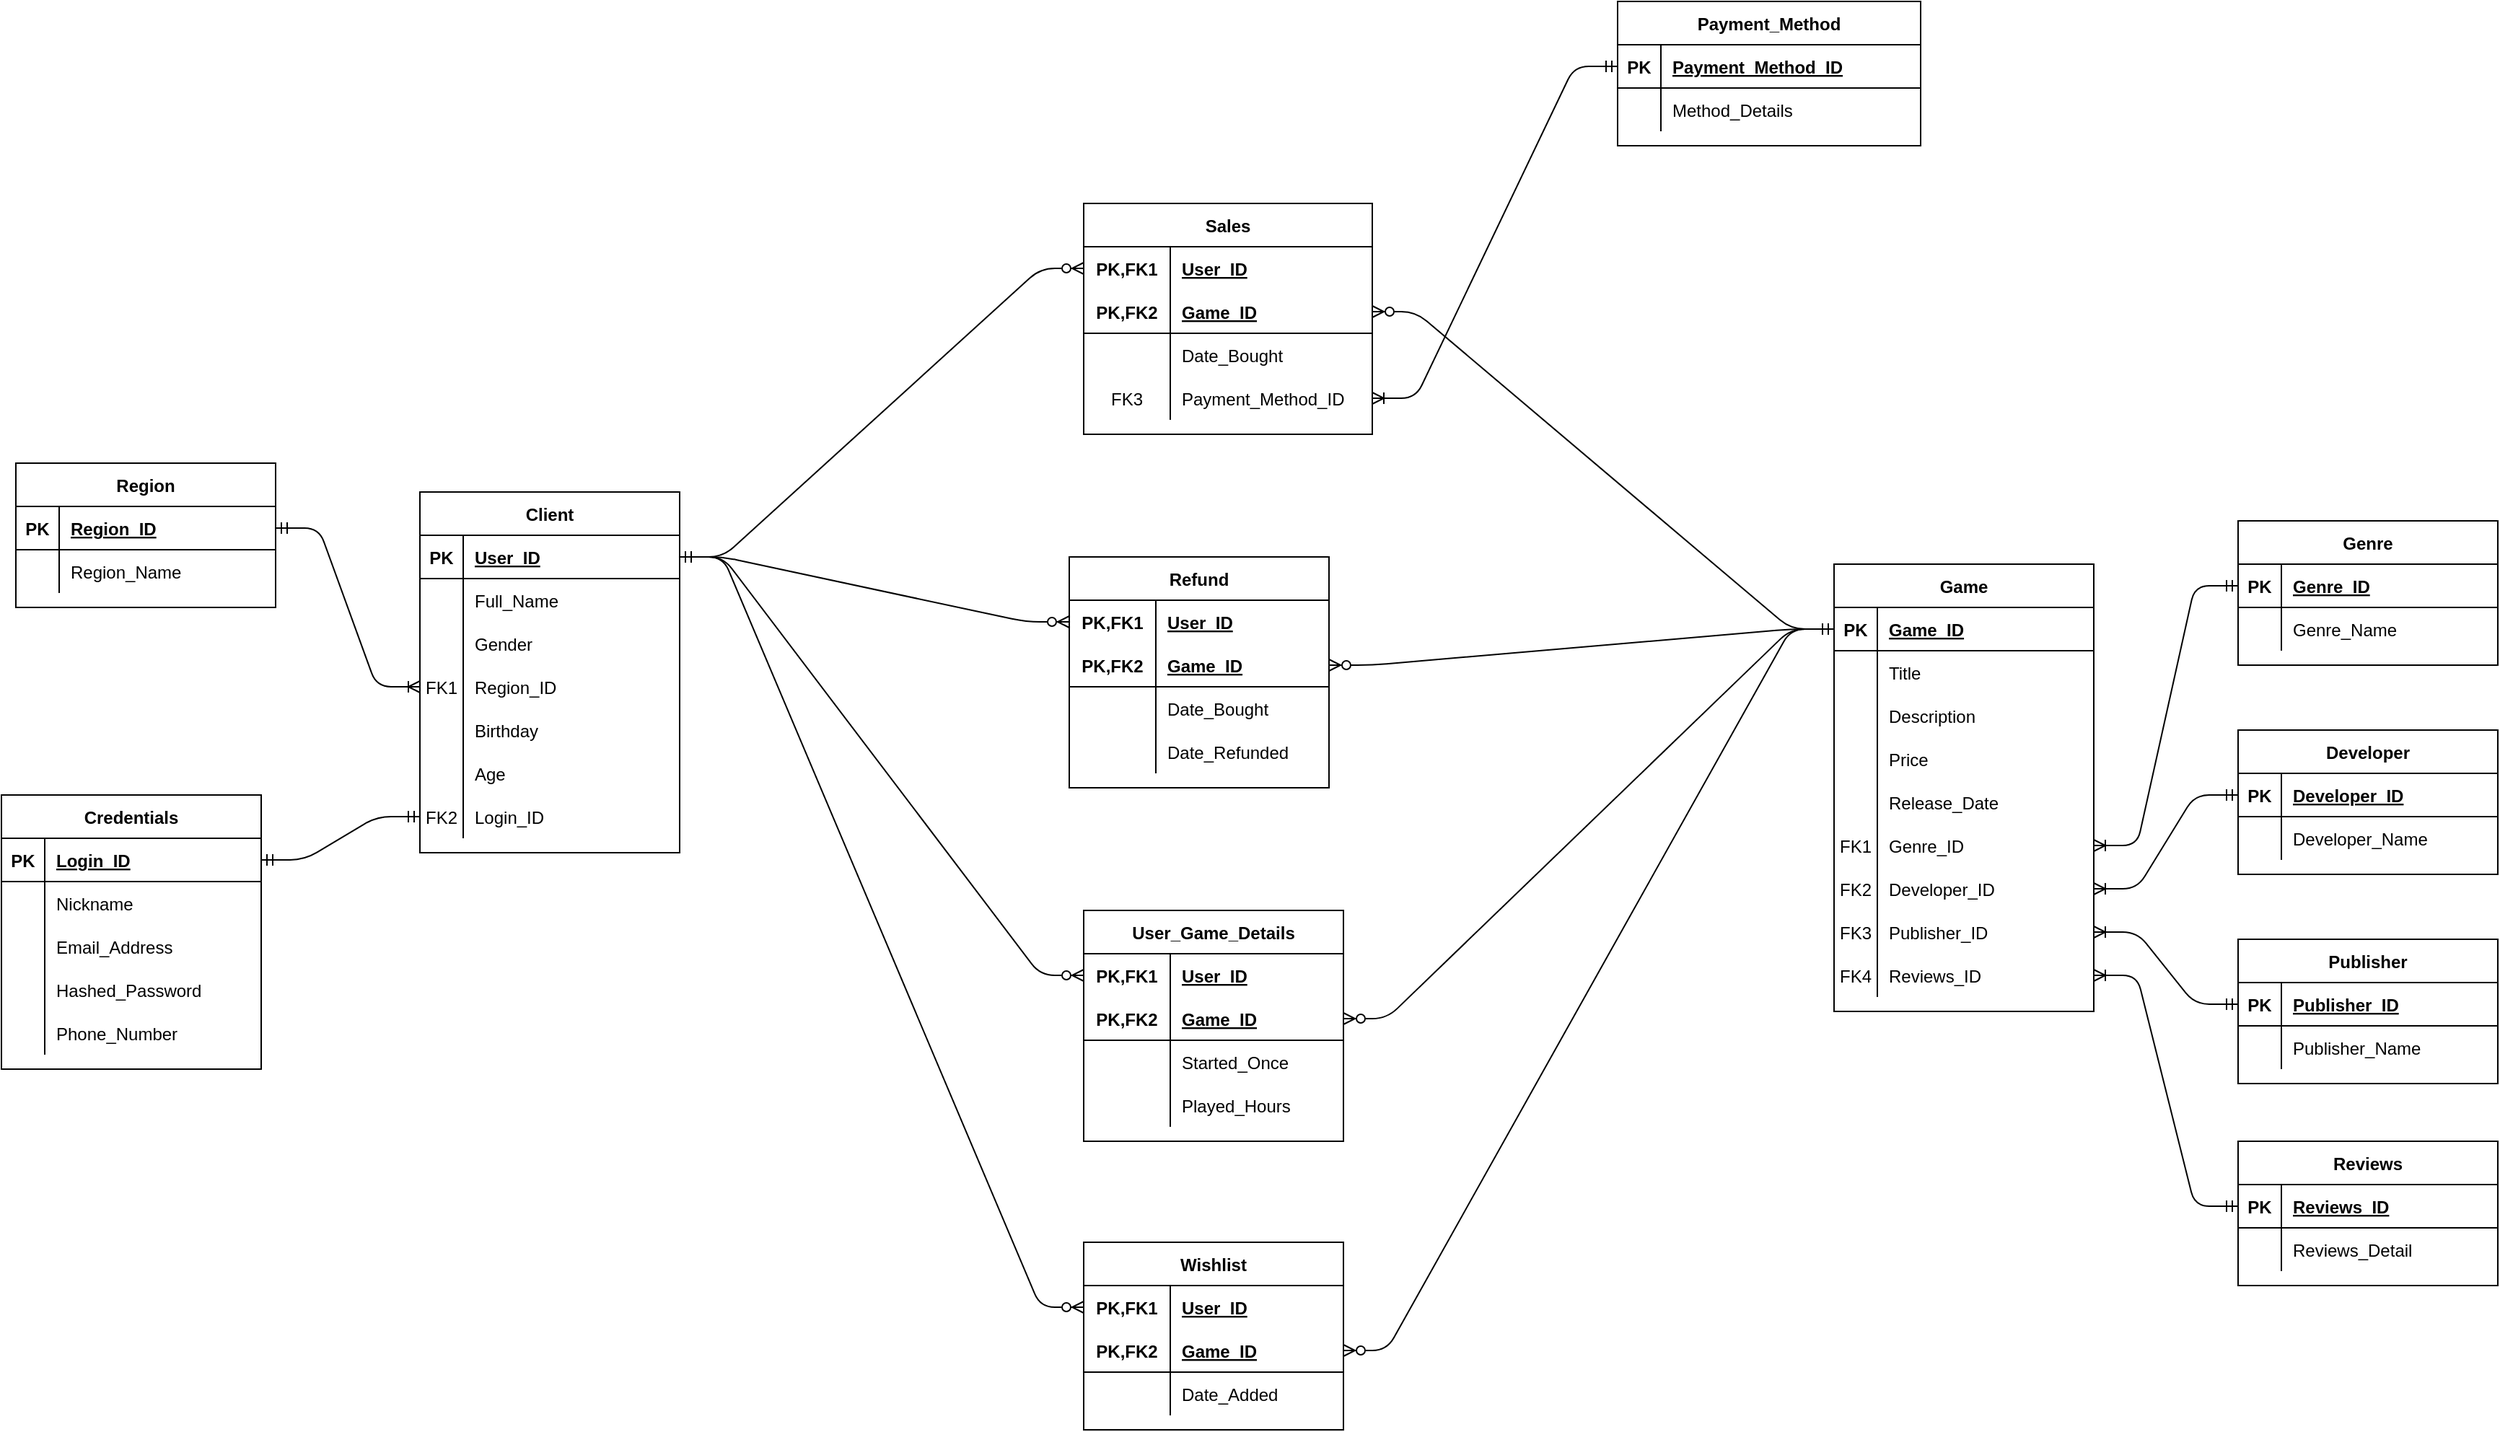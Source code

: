 <mxfile version="14.9.6" type="device"><diagram id="32ljWm32Jeb_2ezSg2MW" name="Logical m."><mxGraphModel dx="1851" dy="1761" grid="1" gridSize="10" guides="1" tooltips="1" connect="1" arrows="1" fold="1" page="1" pageScale="1" pageWidth="827" pageHeight="1169" math="0" shadow="0"><root><mxCell id="HWl8LqpMu9bRT8DIDYqx-0"/><mxCell id="HWl8LqpMu9bRT8DIDYqx-1" parent="HWl8LqpMu9bRT8DIDYqx-0"/><mxCell id="HWl8LqpMu9bRT8DIDYqx-2" value="Client" style="shape=table;startSize=30;container=1;collapsible=1;childLayout=tableLayout;fixedRows=1;rowLines=0;fontStyle=1;align=center;resizeLast=1;" parent="HWl8LqpMu9bRT8DIDYqx-1" vertex="1"><mxGeometry x="40" y="120" width="180" height="250" as="geometry"/></mxCell><mxCell id="HWl8LqpMu9bRT8DIDYqx-3" value="" style="shape=partialRectangle;collapsible=0;dropTarget=0;pointerEvents=0;fillColor=none;top=0;left=0;bottom=1;right=0;points=[[0,0.5],[1,0.5]];portConstraint=eastwest;" parent="HWl8LqpMu9bRT8DIDYqx-2" vertex="1"><mxGeometry y="30" width="180" height="30" as="geometry"/></mxCell><mxCell id="HWl8LqpMu9bRT8DIDYqx-4" value="PK" style="shape=partialRectangle;connectable=0;fillColor=none;top=0;left=0;bottom=0;right=0;fontStyle=1;overflow=hidden;" parent="HWl8LqpMu9bRT8DIDYqx-3" vertex="1"><mxGeometry width="30" height="30" as="geometry"/></mxCell><mxCell id="HWl8LqpMu9bRT8DIDYqx-5" value="User_ID" style="shape=partialRectangle;connectable=0;fillColor=none;top=0;left=0;bottom=0;right=0;align=left;spacingLeft=6;fontStyle=5;overflow=hidden;" parent="HWl8LqpMu9bRT8DIDYqx-3" vertex="1"><mxGeometry x="30" width="150" height="30" as="geometry"/></mxCell><mxCell id="HWl8LqpMu9bRT8DIDYqx-6" value="" style="shape=partialRectangle;collapsible=0;dropTarget=0;pointerEvents=0;fillColor=none;top=0;left=0;bottom=0;right=0;points=[[0,0.5],[1,0.5]];portConstraint=eastwest;" parent="HWl8LqpMu9bRT8DIDYqx-2" vertex="1"><mxGeometry y="60" width="180" height="30" as="geometry"/></mxCell><mxCell id="HWl8LqpMu9bRT8DIDYqx-7" value="" style="shape=partialRectangle;connectable=0;fillColor=none;top=0;left=0;bottom=0;right=0;editable=1;overflow=hidden;" parent="HWl8LqpMu9bRT8DIDYqx-6" vertex="1"><mxGeometry width="30" height="30" as="geometry"/></mxCell><mxCell id="HWl8LqpMu9bRT8DIDYqx-8" value="Full_Name" style="shape=partialRectangle;connectable=0;fillColor=none;top=0;left=0;bottom=0;right=0;align=left;spacingLeft=6;overflow=hidden;" parent="HWl8LqpMu9bRT8DIDYqx-6" vertex="1"><mxGeometry x="30" width="150" height="30" as="geometry"/></mxCell><mxCell id="HWl8LqpMu9bRT8DIDYqx-12" value="" style="shape=partialRectangle;collapsible=0;dropTarget=0;pointerEvents=0;fillColor=none;top=0;left=0;bottom=0;right=0;points=[[0,0.5],[1,0.5]];portConstraint=eastwest;" parent="HWl8LqpMu9bRT8DIDYqx-2" vertex="1"><mxGeometry y="90" width="180" height="30" as="geometry"/></mxCell><mxCell id="HWl8LqpMu9bRT8DIDYqx-13" value="" style="shape=partialRectangle;connectable=0;fillColor=none;top=0;left=0;bottom=0;right=0;editable=1;overflow=hidden;" parent="HWl8LqpMu9bRT8DIDYqx-12" vertex="1"><mxGeometry width="30" height="30" as="geometry"/></mxCell><mxCell id="HWl8LqpMu9bRT8DIDYqx-14" value="Gender" style="shape=partialRectangle;connectable=0;fillColor=none;top=0;left=0;bottom=0;right=0;align=left;spacingLeft=6;overflow=hidden;" parent="HWl8LqpMu9bRT8DIDYqx-12" vertex="1"><mxGeometry x="30" width="150" height="30" as="geometry"/></mxCell><mxCell id="HWl8LqpMu9bRT8DIDYqx-15" value="" style="shape=partialRectangle;collapsible=0;dropTarget=0;pointerEvents=0;fillColor=none;top=0;left=0;bottom=0;right=0;points=[[0,0.5],[1,0.5]];portConstraint=eastwest;" parent="HWl8LqpMu9bRT8DIDYqx-2" vertex="1"><mxGeometry y="120" width="180" height="30" as="geometry"/></mxCell><mxCell id="HWl8LqpMu9bRT8DIDYqx-16" value="FK1" style="shape=partialRectangle;connectable=0;fillColor=none;top=0;left=0;bottom=0;right=0;editable=1;overflow=hidden;" parent="HWl8LqpMu9bRT8DIDYqx-15" vertex="1"><mxGeometry width="30" height="30" as="geometry"/></mxCell><mxCell id="HWl8LqpMu9bRT8DIDYqx-17" value="Region_ID" style="shape=partialRectangle;connectable=0;fillColor=none;top=0;left=0;bottom=0;right=0;align=left;spacingLeft=6;overflow=hidden;" parent="HWl8LqpMu9bRT8DIDYqx-15" vertex="1"><mxGeometry x="30" width="150" height="30" as="geometry"/></mxCell><mxCell id="HWl8LqpMu9bRT8DIDYqx-18" value="" style="shape=partialRectangle;collapsible=0;dropTarget=0;pointerEvents=0;fillColor=none;top=0;left=0;bottom=0;right=0;points=[[0,0.5],[1,0.5]];portConstraint=eastwest;" parent="HWl8LqpMu9bRT8DIDYqx-2" vertex="1"><mxGeometry y="150" width="180" height="30" as="geometry"/></mxCell><mxCell id="HWl8LqpMu9bRT8DIDYqx-19" value="" style="shape=partialRectangle;connectable=0;fillColor=none;top=0;left=0;bottom=0;right=0;editable=1;overflow=hidden;" parent="HWl8LqpMu9bRT8DIDYqx-18" vertex="1"><mxGeometry width="30" height="30" as="geometry"/></mxCell><mxCell id="HWl8LqpMu9bRT8DIDYqx-20" value="Birthday" style="shape=partialRectangle;connectable=0;fillColor=none;top=0;left=0;bottom=0;right=0;align=left;spacingLeft=6;overflow=hidden;" parent="HWl8LqpMu9bRT8DIDYqx-18" vertex="1"><mxGeometry x="30" width="150" height="30" as="geometry"/></mxCell><mxCell id="HWl8LqpMu9bRT8DIDYqx-21" value="" style="shape=partialRectangle;collapsible=0;dropTarget=0;pointerEvents=0;fillColor=none;top=0;left=0;bottom=0;right=0;points=[[0,0.5],[1,0.5]];portConstraint=eastwest;" parent="HWl8LqpMu9bRT8DIDYqx-2" vertex="1"><mxGeometry y="180" width="180" height="30" as="geometry"/></mxCell><mxCell id="HWl8LqpMu9bRT8DIDYqx-22" value="" style="shape=partialRectangle;connectable=0;fillColor=none;top=0;left=0;bottom=0;right=0;editable=1;overflow=hidden;" parent="HWl8LqpMu9bRT8DIDYqx-21" vertex="1"><mxGeometry width="30" height="30" as="geometry"/></mxCell><mxCell id="HWl8LqpMu9bRT8DIDYqx-23" value="Age" style="shape=partialRectangle;connectable=0;fillColor=none;top=0;left=0;bottom=0;right=0;align=left;spacingLeft=6;overflow=hidden;" parent="HWl8LqpMu9bRT8DIDYqx-21" vertex="1"><mxGeometry x="30" width="150" height="30" as="geometry"/></mxCell><mxCell id="HWl8LqpMu9bRT8DIDYqx-24" value="" style="shape=partialRectangle;collapsible=0;dropTarget=0;pointerEvents=0;fillColor=none;top=0;left=0;bottom=0;right=0;points=[[0,0.5],[1,0.5]];portConstraint=eastwest;" parent="HWl8LqpMu9bRT8DIDYqx-2" vertex="1"><mxGeometry y="210" width="180" height="30" as="geometry"/></mxCell><mxCell id="HWl8LqpMu9bRT8DIDYqx-25" value="FK2" style="shape=partialRectangle;connectable=0;fillColor=none;top=0;left=0;bottom=0;right=0;editable=1;overflow=hidden;" parent="HWl8LqpMu9bRT8DIDYqx-24" vertex="1"><mxGeometry width="30" height="30" as="geometry"/></mxCell><mxCell id="HWl8LqpMu9bRT8DIDYqx-26" value="Login_ID" style="shape=partialRectangle;connectable=0;fillColor=none;top=0;left=0;bottom=0;right=0;align=left;spacingLeft=6;overflow=hidden;" parent="HWl8LqpMu9bRT8DIDYqx-24" vertex="1"><mxGeometry x="30" width="150" height="30" as="geometry"/></mxCell><mxCell id="HWl8LqpMu9bRT8DIDYqx-36" value="Game" style="shape=table;startSize=30;container=1;collapsible=1;childLayout=tableLayout;fixedRows=1;rowLines=0;fontStyle=1;align=center;resizeLast=1;" parent="HWl8LqpMu9bRT8DIDYqx-1" vertex="1"><mxGeometry x="1020" y="170" width="180" height="310" as="geometry"/></mxCell><mxCell id="HWl8LqpMu9bRT8DIDYqx-37" value="" style="shape=partialRectangle;collapsible=0;dropTarget=0;pointerEvents=0;fillColor=none;top=0;left=0;bottom=1;right=0;points=[[0,0.5],[1,0.5]];portConstraint=eastwest;" parent="HWl8LqpMu9bRT8DIDYqx-36" vertex="1"><mxGeometry y="30" width="180" height="30" as="geometry"/></mxCell><mxCell id="HWl8LqpMu9bRT8DIDYqx-38" value="PK" style="shape=partialRectangle;connectable=0;fillColor=none;top=0;left=0;bottom=0;right=0;fontStyle=1;overflow=hidden;" parent="HWl8LqpMu9bRT8DIDYqx-37" vertex="1"><mxGeometry width="30" height="30" as="geometry"/></mxCell><mxCell id="HWl8LqpMu9bRT8DIDYqx-39" value="Game_ID" style="shape=partialRectangle;connectable=0;fillColor=none;top=0;left=0;bottom=0;right=0;align=left;spacingLeft=6;fontStyle=5;overflow=hidden;" parent="HWl8LqpMu9bRT8DIDYqx-37" vertex="1"><mxGeometry x="30" width="150" height="30" as="geometry"/></mxCell><mxCell id="HWl8LqpMu9bRT8DIDYqx-40" value="" style="shape=partialRectangle;collapsible=0;dropTarget=0;pointerEvents=0;fillColor=none;top=0;left=0;bottom=0;right=0;points=[[0,0.5],[1,0.5]];portConstraint=eastwest;" parent="HWl8LqpMu9bRT8DIDYqx-36" vertex="1"><mxGeometry y="60" width="180" height="30" as="geometry"/></mxCell><mxCell id="HWl8LqpMu9bRT8DIDYqx-41" value="" style="shape=partialRectangle;connectable=0;fillColor=none;top=0;left=0;bottom=0;right=0;editable=1;overflow=hidden;" parent="HWl8LqpMu9bRT8DIDYqx-40" vertex="1"><mxGeometry width="30" height="30" as="geometry"/></mxCell><mxCell id="HWl8LqpMu9bRT8DIDYqx-42" value="Title" style="shape=partialRectangle;connectable=0;fillColor=none;top=0;left=0;bottom=0;right=0;align=left;spacingLeft=6;overflow=hidden;" parent="HWl8LqpMu9bRT8DIDYqx-40" vertex="1"><mxGeometry x="30" width="150" height="30" as="geometry"/></mxCell><mxCell id="HWl8LqpMu9bRT8DIDYqx-43" value="" style="shape=partialRectangle;collapsible=0;dropTarget=0;pointerEvents=0;fillColor=none;top=0;left=0;bottom=0;right=0;points=[[0,0.5],[1,0.5]];portConstraint=eastwest;" parent="HWl8LqpMu9bRT8DIDYqx-36" vertex="1"><mxGeometry y="90" width="180" height="30" as="geometry"/></mxCell><mxCell id="HWl8LqpMu9bRT8DIDYqx-44" value="" style="shape=partialRectangle;connectable=0;fillColor=none;top=0;left=0;bottom=0;right=0;editable=1;overflow=hidden;" parent="HWl8LqpMu9bRT8DIDYqx-43" vertex="1"><mxGeometry width="30" height="30" as="geometry"/></mxCell><mxCell id="HWl8LqpMu9bRT8DIDYqx-45" value="Description" style="shape=partialRectangle;connectable=0;fillColor=none;top=0;left=0;bottom=0;right=0;align=left;spacingLeft=6;overflow=hidden;" parent="HWl8LqpMu9bRT8DIDYqx-43" vertex="1"><mxGeometry x="30" width="150" height="30" as="geometry"/></mxCell><mxCell id="HWl8LqpMu9bRT8DIDYqx-46" value="" style="shape=partialRectangle;collapsible=0;dropTarget=0;pointerEvents=0;fillColor=none;top=0;left=0;bottom=0;right=0;points=[[0,0.5],[1,0.5]];portConstraint=eastwest;" parent="HWl8LqpMu9bRT8DIDYqx-36" vertex="1"><mxGeometry y="120" width="180" height="30" as="geometry"/></mxCell><mxCell id="HWl8LqpMu9bRT8DIDYqx-47" value="" style="shape=partialRectangle;connectable=0;fillColor=none;top=0;left=0;bottom=0;right=0;editable=1;overflow=hidden;" parent="HWl8LqpMu9bRT8DIDYqx-46" vertex="1"><mxGeometry width="30" height="30" as="geometry"/></mxCell><mxCell id="HWl8LqpMu9bRT8DIDYqx-48" value="Price" style="shape=partialRectangle;connectable=0;fillColor=none;top=0;left=0;bottom=0;right=0;align=left;spacingLeft=6;overflow=hidden;" parent="HWl8LqpMu9bRT8DIDYqx-46" vertex="1"><mxGeometry x="30" width="150" height="30" as="geometry"/></mxCell><mxCell id="HWl8LqpMu9bRT8DIDYqx-49" value="" style="shape=partialRectangle;collapsible=0;dropTarget=0;pointerEvents=0;fillColor=none;top=0;left=0;bottom=0;right=0;points=[[0,0.5],[1,0.5]];portConstraint=eastwest;" parent="HWl8LqpMu9bRT8DIDYqx-36" vertex="1"><mxGeometry y="150" width="180" height="30" as="geometry"/></mxCell><mxCell id="HWl8LqpMu9bRT8DIDYqx-50" value="" style="shape=partialRectangle;connectable=0;fillColor=none;top=0;left=0;bottom=0;right=0;editable=1;overflow=hidden;" parent="HWl8LqpMu9bRT8DIDYqx-49" vertex="1"><mxGeometry width="30" height="30" as="geometry"/></mxCell><mxCell id="HWl8LqpMu9bRT8DIDYqx-51" value="Release_Date" style="shape=partialRectangle;connectable=0;fillColor=none;top=0;left=0;bottom=0;right=0;align=left;spacingLeft=6;overflow=hidden;" parent="HWl8LqpMu9bRT8DIDYqx-49" vertex="1"><mxGeometry x="30" width="150" height="30" as="geometry"/></mxCell><mxCell id="HWl8LqpMu9bRT8DIDYqx-52" value="" style="shape=partialRectangle;collapsible=0;dropTarget=0;pointerEvents=0;fillColor=none;top=0;left=0;bottom=0;right=0;points=[[0,0.5],[1,0.5]];portConstraint=eastwest;" parent="HWl8LqpMu9bRT8DIDYqx-36" vertex="1"><mxGeometry y="180" width="180" height="30" as="geometry"/></mxCell><mxCell id="HWl8LqpMu9bRT8DIDYqx-53" value="FK1" style="shape=partialRectangle;connectable=0;fillColor=none;top=0;left=0;bottom=0;right=0;editable=1;overflow=hidden;" parent="HWl8LqpMu9bRT8DIDYqx-52" vertex="1"><mxGeometry width="30" height="30" as="geometry"/></mxCell><mxCell id="HWl8LqpMu9bRT8DIDYqx-54" value="Genre_ID" style="shape=partialRectangle;connectable=0;fillColor=none;top=0;left=0;bottom=0;right=0;align=left;spacingLeft=6;overflow=hidden;" parent="HWl8LqpMu9bRT8DIDYqx-52" vertex="1"><mxGeometry x="30" width="150" height="30" as="geometry"/></mxCell><mxCell id="HWl8LqpMu9bRT8DIDYqx-55" value="" style="shape=partialRectangle;collapsible=0;dropTarget=0;pointerEvents=0;fillColor=none;top=0;left=0;bottom=0;right=0;points=[[0,0.5],[1,0.5]];portConstraint=eastwest;" parent="HWl8LqpMu9bRT8DIDYqx-36" vertex="1"><mxGeometry y="210" width="180" height="30" as="geometry"/></mxCell><mxCell id="HWl8LqpMu9bRT8DIDYqx-56" value="FK2" style="shape=partialRectangle;connectable=0;fillColor=none;top=0;left=0;bottom=0;right=0;editable=1;overflow=hidden;" parent="HWl8LqpMu9bRT8DIDYqx-55" vertex="1"><mxGeometry width="30" height="30" as="geometry"/></mxCell><mxCell id="HWl8LqpMu9bRT8DIDYqx-57" value="Developer_ID" style="shape=partialRectangle;connectable=0;fillColor=none;top=0;left=0;bottom=0;right=0;align=left;spacingLeft=6;overflow=hidden;" parent="HWl8LqpMu9bRT8DIDYqx-55" vertex="1"><mxGeometry x="30" width="150" height="30" as="geometry"/></mxCell><mxCell id="HWl8LqpMu9bRT8DIDYqx-58" value="" style="shape=partialRectangle;collapsible=0;dropTarget=0;pointerEvents=0;fillColor=none;top=0;left=0;bottom=0;right=0;points=[[0,0.5],[1,0.5]];portConstraint=eastwest;" parent="HWl8LqpMu9bRT8DIDYqx-36" vertex="1"><mxGeometry y="240" width="180" height="30" as="geometry"/></mxCell><mxCell id="HWl8LqpMu9bRT8DIDYqx-59" value="FK3" style="shape=partialRectangle;connectable=0;fillColor=none;top=0;left=0;bottom=0;right=0;editable=1;overflow=hidden;" parent="HWl8LqpMu9bRT8DIDYqx-58" vertex="1"><mxGeometry width="30" height="30" as="geometry"/></mxCell><mxCell id="HWl8LqpMu9bRT8DIDYqx-60" value="Publisher_ID" style="shape=partialRectangle;connectable=0;fillColor=none;top=0;left=0;bottom=0;right=0;align=left;spacingLeft=6;overflow=hidden;" parent="HWl8LqpMu9bRT8DIDYqx-58" vertex="1"><mxGeometry x="30" width="150" height="30" as="geometry"/></mxCell><mxCell id="HWl8LqpMu9bRT8DIDYqx-61" value="" style="shape=partialRectangle;collapsible=0;dropTarget=0;pointerEvents=0;fillColor=none;top=0;left=0;bottom=0;right=0;points=[[0,0.5],[1,0.5]];portConstraint=eastwest;" parent="HWl8LqpMu9bRT8DIDYqx-36" vertex="1"><mxGeometry y="270" width="180" height="30" as="geometry"/></mxCell><mxCell id="HWl8LqpMu9bRT8DIDYqx-62" value="FK4" style="shape=partialRectangle;connectable=0;fillColor=none;top=0;left=0;bottom=0;right=0;editable=1;overflow=hidden;" parent="HWl8LqpMu9bRT8DIDYqx-61" vertex="1"><mxGeometry width="30" height="30" as="geometry"/></mxCell><mxCell id="HWl8LqpMu9bRT8DIDYqx-63" value="Reviews_ID" style="shape=partialRectangle;connectable=0;fillColor=none;top=0;left=0;bottom=0;right=0;align=left;spacingLeft=6;overflow=hidden;" parent="HWl8LqpMu9bRT8DIDYqx-61" vertex="1"><mxGeometry x="30" width="150" height="30" as="geometry"/></mxCell><mxCell id="HWl8LqpMu9bRT8DIDYqx-64" value="Wishlist" style="shape=table;startSize=30;container=1;collapsible=1;childLayout=tableLayout;fixedRows=1;rowLines=0;fontStyle=1;align=center;resizeLast=1;" parent="HWl8LqpMu9bRT8DIDYqx-1" vertex="1"><mxGeometry x="500" y="640" width="180" height="130" as="geometry"/></mxCell><mxCell id="HWl8LqpMu9bRT8DIDYqx-65" value="" style="shape=partialRectangle;collapsible=0;dropTarget=0;pointerEvents=0;fillColor=none;top=0;left=0;bottom=0;right=0;points=[[0,0.5],[1,0.5]];portConstraint=eastwest;" parent="HWl8LqpMu9bRT8DIDYqx-64" vertex="1"><mxGeometry y="30" width="180" height="30" as="geometry"/></mxCell><mxCell id="HWl8LqpMu9bRT8DIDYqx-66" value="PK,FK1" style="shape=partialRectangle;connectable=0;fillColor=none;top=0;left=0;bottom=0;right=0;fontStyle=1;overflow=hidden;" parent="HWl8LqpMu9bRT8DIDYqx-65" vertex="1"><mxGeometry width="60" height="30" as="geometry"/></mxCell><mxCell id="HWl8LqpMu9bRT8DIDYqx-67" value="User_ID" style="shape=partialRectangle;connectable=0;fillColor=none;top=0;left=0;bottom=0;right=0;align=left;spacingLeft=6;fontStyle=5;overflow=hidden;" parent="HWl8LqpMu9bRT8DIDYqx-65" vertex="1"><mxGeometry x="60" width="120" height="30" as="geometry"/></mxCell><mxCell id="HWl8LqpMu9bRT8DIDYqx-68" value="" style="shape=partialRectangle;collapsible=0;dropTarget=0;pointerEvents=0;fillColor=none;top=0;left=0;bottom=1;right=0;points=[[0,0.5],[1,0.5]];portConstraint=eastwest;" parent="HWl8LqpMu9bRT8DIDYqx-64" vertex="1"><mxGeometry y="60" width="180" height="30" as="geometry"/></mxCell><mxCell id="HWl8LqpMu9bRT8DIDYqx-69" value="PK,FK2" style="shape=partialRectangle;connectable=0;fillColor=none;top=0;left=0;bottom=0;right=0;fontStyle=1;overflow=hidden;" parent="HWl8LqpMu9bRT8DIDYqx-68" vertex="1"><mxGeometry width="60" height="30" as="geometry"/></mxCell><mxCell id="HWl8LqpMu9bRT8DIDYqx-70" value="Game_ID" style="shape=partialRectangle;connectable=0;fillColor=none;top=0;left=0;bottom=0;right=0;align=left;spacingLeft=6;fontStyle=5;overflow=hidden;" parent="HWl8LqpMu9bRT8DIDYqx-68" vertex="1"><mxGeometry x="60" width="120" height="30" as="geometry"/></mxCell><mxCell id="HWl8LqpMu9bRT8DIDYqx-71" value="" style="shape=partialRectangle;collapsible=0;dropTarget=0;pointerEvents=0;fillColor=none;top=0;left=0;bottom=0;right=0;points=[[0,0.5],[1,0.5]];portConstraint=eastwest;" parent="HWl8LqpMu9bRT8DIDYqx-64" vertex="1"><mxGeometry y="90" width="180" height="30" as="geometry"/></mxCell><mxCell id="HWl8LqpMu9bRT8DIDYqx-72" value="" style="shape=partialRectangle;connectable=0;fillColor=none;top=0;left=0;bottom=0;right=0;editable=1;overflow=hidden;" parent="HWl8LqpMu9bRT8DIDYqx-71" vertex="1"><mxGeometry width="60" height="30" as="geometry"/></mxCell><mxCell id="HWl8LqpMu9bRT8DIDYqx-73" value="Date_Added" style="shape=partialRectangle;connectable=0;fillColor=none;top=0;left=0;bottom=0;right=0;align=left;spacingLeft=6;overflow=hidden;" parent="HWl8LqpMu9bRT8DIDYqx-71" vertex="1"><mxGeometry x="60" width="120" height="30" as="geometry"/></mxCell><mxCell id="HWl8LqpMu9bRT8DIDYqx-84" value="Refund" style="shape=table;startSize=30;container=1;collapsible=1;childLayout=tableLayout;fixedRows=1;rowLines=0;fontStyle=1;align=center;resizeLast=1;" parent="HWl8LqpMu9bRT8DIDYqx-1" vertex="1"><mxGeometry x="490" y="165" width="180" height="160" as="geometry"/></mxCell><mxCell id="HWl8LqpMu9bRT8DIDYqx-85" value="" style="shape=partialRectangle;collapsible=0;dropTarget=0;pointerEvents=0;fillColor=none;top=0;left=0;bottom=0;right=0;points=[[0,0.5],[1,0.5]];portConstraint=eastwest;" parent="HWl8LqpMu9bRT8DIDYqx-84" vertex="1"><mxGeometry y="30" width="180" height="30" as="geometry"/></mxCell><mxCell id="HWl8LqpMu9bRT8DIDYqx-86" value="PK,FK1" style="shape=partialRectangle;connectable=0;fillColor=none;top=0;left=0;bottom=0;right=0;fontStyle=1;overflow=hidden;" parent="HWl8LqpMu9bRT8DIDYqx-85" vertex="1"><mxGeometry width="60" height="30" as="geometry"/></mxCell><mxCell id="HWl8LqpMu9bRT8DIDYqx-87" value="User_ID" style="shape=partialRectangle;connectable=0;fillColor=none;top=0;left=0;bottom=0;right=0;align=left;spacingLeft=6;fontStyle=5;overflow=hidden;" parent="HWl8LqpMu9bRT8DIDYqx-85" vertex="1"><mxGeometry x="60" width="120" height="30" as="geometry"/></mxCell><mxCell id="HWl8LqpMu9bRT8DIDYqx-88" value="" style="shape=partialRectangle;collapsible=0;dropTarget=0;pointerEvents=0;fillColor=none;top=0;left=0;bottom=1;right=0;points=[[0,0.5],[1,0.5]];portConstraint=eastwest;" parent="HWl8LqpMu9bRT8DIDYqx-84" vertex="1"><mxGeometry y="60" width="180" height="30" as="geometry"/></mxCell><mxCell id="HWl8LqpMu9bRT8DIDYqx-89" value="PK,FK2" style="shape=partialRectangle;connectable=0;fillColor=none;top=0;left=0;bottom=0;right=0;fontStyle=1;overflow=hidden;" parent="HWl8LqpMu9bRT8DIDYqx-88" vertex="1"><mxGeometry width="60" height="30" as="geometry"/></mxCell><mxCell id="HWl8LqpMu9bRT8DIDYqx-90" value="Game_ID" style="shape=partialRectangle;connectable=0;fillColor=none;top=0;left=0;bottom=0;right=0;align=left;spacingLeft=6;fontStyle=5;overflow=hidden;" parent="HWl8LqpMu9bRT8DIDYqx-88" vertex="1"><mxGeometry x="60" width="120" height="30" as="geometry"/></mxCell><mxCell id="HWl8LqpMu9bRT8DIDYqx-91" value="" style="shape=partialRectangle;collapsible=0;dropTarget=0;pointerEvents=0;fillColor=none;top=0;left=0;bottom=0;right=0;points=[[0,0.5],[1,0.5]];portConstraint=eastwest;" parent="HWl8LqpMu9bRT8DIDYqx-84" vertex="1"><mxGeometry y="90" width="180" height="30" as="geometry"/></mxCell><mxCell id="HWl8LqpMu9bRT8DIDYqx-92" value="" style="shape=partialRectangle;connectable=0;fillColor=none;top=0;left=0;bottom=0;right=0;editable=1;overflow=hidden;" parent="HWl8LqpMu9bRT8DIDYqx-91" vertex="1"><mxGeometry width="60" height="30" as="geometry"/></mxCell><mxCell id="HWl8LqpMu9bRT8DIDYqx-93" value="Date_Bought" style="shape=partialRectangle;connectable=0;fillColor=none;top=0;left=0;bottom=0;right=0;align=left;spacingLeft=6;overflow=hidden;" parent="HWl8LqpMu9bRT8DIDYqx-91" vertex="1"><mxGeometry x="60" width="120" height="30" as="geometry"/></mxCell><mxCell id="HWl8LqpMu9bRT8DIDYqx-94" value="" style="shape=partialRectangle;collapsible=0;dropTarget=0;pointerEvents=0;fillColor=none;top=0;left=0;bottom=0;right=0;points=[[0,0.5],[1,0.5]];portConstraint=eastwest;" parent="HWl8LqpMu9bRT8DIDYqx-84" vertex="1"><mxGeometry y="120" width="180" height="30" as="geometry"/></mxCell><mxCell id="HWl8LqpMu9bRT8DIDYqx-95" value="" style="shape=partialRectangle;connectable=0;fillColor=none;top=0;left=0;bottom=0;right=0;editable=1;overflow=hidden;" parent="HWl8LqpMu9bRT8DIDYqx-94" vertex="1"><mxGeometry width="60" height="30" as="geometry"/></mxCell><mxCell id="HWl8LqpMu9bRT8DIDYqx-96" value="Date_Refunded" style="shape=partialRectangle;connectable=0;fillColor=none;top=0;left=0;bottom=0;right=0;align=left;spacingLeft=6;overflow=hidden;" parent="HWl8LqpMu9bRT8DIDYqx-94" vertex="1"><mxGeometry x="60" width="120" height="30" as="geometry"/></mxCell><mxCell id="HWl8LqpMu9bRT8DIDYqx-100" value="Publisher" style="shape=table;startSize=30;container=1;collapsible=1;childLayout=tableLayout;fixedRows=1;rowLines=0;fontStyle=1;align=center;resizeLast=1;" parent="HWl8LqpMu9bRT8DIDYqx-1" vertex="1"><mxGeometry x="1300" y="430" width="180" height="100" as="geometry"/></mxCell><mxCell id="HWl8LqpMu9bRT8DIDYqx-101" value="" style="shape=partialRectangle;collapsible=0;dropTarget=0;pointerEvents=0;fillColor=none;top=0;left=0;bottom=1;right=0;points=[[0,0.5],[1,0.5]];portConstraint=eastwest;" parent="HWl8LqpMu9bRT8DIDYqx-100" vertex="1"><mxGeometry y="30" width="180" height="30" as="geometry"/></mxCell><mxCell id="HWl8LqpMu9bRT8DIDYqx-102" value="PK" style="shape=partialRectangle;connectable=0;fillColor=none;top=0;left=0;bottom=0;right=0;fontStyle=1;overflow=hidden;" parent="HWl8LqpMu9bRT8DIDYqx-101" vertex="1"><mxGeometry width="30" height="30" as="geometry"/></mxCell><mxCell id="HWl8LqpMu9bRT8DIDYqx-103" value="Publisher_ID" style="shape=partialRectangle;connectable=0;fillColor=none;top=0;left=0;bottom=0;right=0;align=left;spacingLeft=6;fontStyle=5;overflow=hidden;" parent="HWl8LqpMu9bRT8DIDYqx-101" vertex="1"><mxGeometry x="30" width="150" height="30" as="geometry"/></mxCell><mxCell id="HWl8LqpMu9bRT8DIDYqx-104" value="" style="shape=partialRectangle;collapsible=0;dropTarget=0;pointerEvents=0;fillColor=none;top=0;left=0;bottom=0;right=0;points=[[0,0.5],[1,0.5]];portConstraint=eastwest;" parent="HWl8LqpMu9bRT8DIDYqx-100" vertex="1"><mxGeometry y="60" width="180" height="30" as="geometry"/></mxCell><mxCell id="HWl8LqpMu9bRT8DIDYqx-105" value="" style="shape=partialRectangle;connectable=0;fillColor=none;top=0;left=0;bottom=0;right=0;editable=1;overflow=hidden;" parent="HWl8LqpMu9bRT8DIDYqx-104" vertex="1"><mxGeometry width="30" height="30" as="geometry"/></mxCell><mxCell id="HWl8LqpMu9bRT8DIDYqx-106" value="Publisher_Name" style="shape=partialRectangle;connectable=0;fillColor=none;top=0;left=0;bottom=0;right=0;align=left;spacingLeft=6;overflow=hidden;" parent="HWl8LqpMu9bRT8DIDYqx-104" vertex="1"><mxGeometry x="30" width="150" height="30" as="geometry"/></mxCell><mxCell id="HWl8LqpMu9bRT8DIDYqx-107" value="Developer" style="shape=table;startSize=30;container=1;collapsible=1;childLayout=tableLayout;fixedRows=1;rowLines=0;fontStyle=1;align=center;resizeLast=1;" parent="HWl8LqpMu9bRT8DIDYqx-1" vertex="1"><mxGeometry x="1300" y="285" width="180" height="100" as="geometry"/></mxCell><mxCell id="HWl8LqpMu9bRT8DIDYqx-108" value="" style="shape=partialRectangle;collapsible=0;dropTarget=0;pointerEvents=0;fillColor=none;top=0;left=0;bottom=1;right=0;points=[[0,0.5],[1,0.5]];portConstraint=eastwest;" parent="HWl8LqpMu9bRT8DIDYqx-107" vertex="1"><mxGeometry y="30" width="180" height="30" as="geometry"/></mxCell><mxCell id="HWl8LqpMu9bRT8DIDYqx-109" value="PK" style="shape=partialRectangle;connectable=0;fillColor=none;top=0;left=0;bottom=0;right=0;fontStyle=1;overflow=hidden;" parent="HWl8LqpMu9bRT8DIDYqx-108" vertex="1"><mxGeometry width="30" height="30" as="geometry"/></mxCell><mxCell id="HWl8LqpMu9bRT8DIDYqx-110" value="Developer_ID" style="shape=partialRectangle;connectable=0;fillColor=none;top=0;left=0;bottom=0;right=0;align=left;spacingLeft=6;fontStyle=5;overflow=hidden;" parent="HWl8LqpMu9bRT8DIDYqx-108" vertex="1"><mxGeometry x="30" width="150" height="30" as="geometry"/></mxCell><mxCell id="HWl8LqpMu9bRT8DIDYqx-111" value="" style="shape=partialRectangle;collapsible=0;dropTarget=0;pointerEvents=0;fillColor=none;top=0;left=0;bottom=0;right=0;points=[[0,0.5],[1,0.5]];portConstraint=eastwest;" parent="HWl8LqpMu9bRT8DIDYqx-107" vertex="1"><mxGeometry y="60" width="180" height="30" as="geometry"/></mxCell><mxCell id="HWl8LqpMu9bRT8DIDYqx-112" value="" style="shape=partialRectangle;connectable=0;fillColor=none;top=0;left=0;bottom=0;right=0;editable=1;overflow=hidden;" parent="HWl8LqpMu9bRT8DIDYqx-111" vertex="1"><mxGeometry width="30" height="30" as="geometry"/></mxCell><mxCell id="HWl8LqpMu9bRT8DIDYqx-113" value="Developer_Name" style="shape=partialRectangle;connectable=0;fillColor=none;top=0;left=0;bottom=0;right=0;align=left;spacingLeft=6;overflow=hidden;" parent="HWl8LqpMu9bRT8DIDYqx-111" vertex="1"><mxGeometry x="30" width="150" height="30" as="geometry"/></mxCell><mxCell id="HWl8LqpMu9bRT8DIDYqx-114" value="Genre" style="shape=table;startSize=30;container=1;collapsible=1;childLayout=tableLayout;fixedRows=1;rowLines=0;fontStyle=1;align=center;resizeLast=1;" parent="HWl8LqpMu9bRT8DIDYqx-1" vertex="1"><mxGeometry x="1300" y="140" width="180" height="100" as="geometry"/></mxCell><mxCell id="HWl8LqpMu9bRT8DIDYqx-115" value="" style="shape=partialRectangle;collapsible=0;dropTarget=0;pointerEvents=0;fillColor=none;top=0;left=0;bottom=1;right=0;points=[[0,0.5],[1,0.5]];portConstraint=eastwest;" parent="HWl8LqpMu9bRT8DIDYqx-114" vertex="1"><mxGeometry y="30" width="180" height="30" as="geometry"/></mxCell><mxCell id="HWl8LqpMu9bRT8DIDYqx-116" value="PK" style="shape=partialRectangle;connectable=0;fillColor=none;top=0;left=0;bottom=0;right=0;fontStyle=1;overflow=hidden;" parent="HWl8LqpMu9bRT8DIDYqx-115" vertex="1"><mxGeometry width="30" height="30" as="geometry"/></mxCell><mxCell id="HWl8LqpMu9bRT8DIDYqx-117" value="Genre_ID" style="shape=partialRectangle;connectable=0;fillColor=none;top=0;left=0;bottom=0;right=0;align=left;spacingLeft=6;fontStyle=5;overflow=hidden;" parent="HWl8LqpMu9bRT8DIDYqx-115" vertex="1"><mxGeometry x="30" width="150" height="30" as="geometry"/></mxCell><mxCell id="HWl8LqpMu9bRT8DIDYqx-118" value="" style="shape=partialRectangle;collapsible=0;dropTarget=0;pointerEvents=0;fillColor=none;top=0;left=0;bottom=0;right=0;points=[[0,0.5],[1,0.5]];portConstraint=eastwest;" parent="HWl8LqpMu9bRT8DIDYqx-114" vertex="1"><mxGeometry y="60" width="180" height="30" as="geometry"/></mxCell><mxCell id="HWl8LqpMu9bRT8DIDYqx-119" value="" style="shape=partialRectangle;connectable=0;fillColor=none;top=0;left=0;bottom=0;right=0;editable=1;overflow=hidden;" parent="HWl8LqpMu9bRT8DIDYqx-118" vertex="1"><mxGeometry width="30" height="30" as="geometry"/></mxCell><mxCell id="HWl8LqpMu9bRT8DIDYqx-120" value="Genre_Name" style="shape=partialRectangle;connectable=0;fillColor=none;top=0;left=0;bottom=0;right=0;align=left;spacingLeft=6;overflow=hidden;" parent="HWl8LqpMu9bRT8DIDYqx-118" vertex="1"><mxGeometry x="30" width="150" height="30" as="geometry"/></mxCell><mxCell id="HWl8LqpMu9bRT8DIDYqx-121" value="Reviews" style="shape=table;startSize=30;container=1;collapsible=1;childLayout=tableLayout;fixedRows=1;rowLines=0;fontStyle=1;align=center;resizeLast=1;" parent="HWl8LqpMu9bRT8DIDYqx-1" vertex="1"><mxGeometry x="1300" y="570" width="180" height="100" as="geometry"/></mxCell><mxCell id="HWl8LqpMu9bRT8DIDYqx-122" value="" style="shape=partialRectangle;collapsible=0;dropTarget=0;pointerEvents=0;fillColor=none;top=0;left=0;bottom=1;right=0;points=[[0,0.5],[1,0.5]];portConstraint=eastwest;" parent="HWl8LqpMu9bRT8DIDYqx-121" vertex="1"><mxGeometry y="30" width="180" height="30" as="geometry"/></mxCell><mxCell id="HWl8LqpMu9bRT8DIDYqx-123" value="PK" style="shape=partialRectangle;connectable=0;fillColor=none;top=0;left=0;bottom=0;right=0;fontStyle=1;overflow=hidden;" parent="HWl8LqpMu9bRT8DIDYqx-122" vertex="1"><mxGeometry width="30" height="30" as="geometry"/></mxCell><mxCell id="HWl8LqpMu9bRT8DIDYqx-124" value="Reviews_ID" style="shape=partialRectangle;connectable=0;fillColor=none;top=0;left=0;bottom=0;right=0;align=left;spacingLeft=6;fontStyle=5;overflow=hidden;" parent="HWl8LqpMu9bRT8DIDYqx-122" vertex="1"><mxGeometry x="30" width="150" height="30" as="geometry"/></mxCell><mxCell id="HWl8LqpMu9bRT8DIDYqx-125" value="" style="shape=partialRectangle;collapsible=0;dropTarget=0;pointerEvents=0;fillColor=none;top=0;left=0;bottom=0;right=0;points=[[0,0.5],[1,0.5]];portConstraint=eastwest;" parent="HWl8LqpMu9bRT8DIDYqx-121" vertex="1"><mxGeometry y="60" width="180" height="30" as="geometry"/></mxCell><mxCell id="HWl8LqpMu9bRT8DIDYqx-126" value="" style="shape=partialRectangle;connectable=0;fillColor=none;top=0;left=0;bottom=0;right=0;editable=1;overflow=hidden;" parent="HWl8LqpMu9bRT8DIDYqx-125" vertex="1"><mxGeometry width="30" height="30" as="geometry"/></mxCell><mxCell id="HWl8LqpMu9bRT8DIDYqx-127" value="Reviews_Detail" style="shape=partialRectangle;connectable=0;fillColor=none;top=0;left=0;bottom=0;right=0;align=left;spacingLeft=6;overflow=hidden;" parent="HWl8LqpMu9bRT8DIDYqx-125" vertex="1"><mxGeometry x="30" width="150" height="30" as="geometry"/></mxCell><mxCell id="HWl8LqpMu9bRT8DIDYqx-128" value="Sales" style="shape=table;startSize=30;container=1;collapsible=1;childLayout=tableLayout;fixedRows=1;rowLines=0;fontStyle=1;align=center;resizeLast=1;" parent="HWl8LqpMu9bRT8DIDYqx-1" vertex="1"><mxGeometry x="500" y="-80" width="200" height="160" as="geometry"/></mxCell><mxCell id="HWl8LqpMu9bRT8DIDYqx-129" value="" style="shape=partialRectangle;collapsible=0;dropTarget=0;pointerEvents=0;fillColor=none;top=0;left=0;bottom=0;right=0;points=[[0,0.5],[1,0.5]];portConstraint=eastwest;" parent="HWl8LqpMu9bRT8DIDYqx-128" vertex="1"><mxGeometry y="30" width="200" height="30" as="geometry"/></mxCell><mxCell id="HWl8LqpMu9bRT8DIDYqx-130" value="PK,FK1" style="shape=partialRectangle;connectable=0;fillColor=none;top=0;left=0;bottom=0;right=0;fontStyle=1;overflow=hidden;" parent="HWl8LqpMu9bRT8DIDYqx-129" vertex="1"><mxGeometry width="60" height="30" as="geometry"/></mxCell><mxCell id="HWl8LqpMu9bRT8DIDYqx-131" value="User_ID" style="shape=partialRectangle;connectable=0;fillColor=none;top=0;left=0;bottom=0;right=0;align=left;spacingLeft=6;fontStyle=5;overflow=hidden;" parent="HWl8LqpMu9bRT8DIDYqx-129" vertex="1"><mxGeometry x="60" width="140" height="30" as="geometry"/></mxCell><mxCell id="HWl8LqpMu9bRT8DIDYqx-132" value="" style="shape=partialRectangle;collapsible=0;dropTarget=0;pointerEvents=0;fillColor=none;top=0;left=0;bottom=1;right=0;points=[[0,0.5],[1,0.5]];portConstraint=eastwest;" parent="HWl8LqpMu9bRT8DIDYqx-128" vertex="1"><mxGeometry y="60" width="200" height="30" as="geometry"/></mxCell><mxCell id="HWl8LqpMu9bRT8DIDYqx-133" value="PK,FK2" style="shape=partialRectangle;connectable=0;fillColor=none;top=0;left=0;bottom=0;right=0;fontStyle=1;overflow=hidden;" parent="HWl8LqpMu9bRT8DIDYqx-132" vertex="1"><mxGeometry width="60" height="30" as="geometry"/></mxCell><mxCell id="HWl8LqpMu9bRT8DIDYqx-134" value="Game_ID" style="shape=partialRectangle;connectable=0;fillColor=none;top=0;left=0;bottom=0;right=0;align=left;spacingLeft=6;fontStyle=5;overflow=hidden;" parent="HWl8LqpMu9bRT8DIDYqx-132" vertex="1"><mxGeometry x="60" width="140" height="30" as="geometry"/></mxCell><mxCell id="HWl8LqpMu9bRT8DIDYqx-135" value="" style="shape=partialRectangle;collapsible=0;dropTarget=0;pointerEvents=0;fillColor=none;top=0;left=0;bottom=0;right=0;points=[[0,0.5],[1,0.5]];portConstraint=eastwest;" parent="HWl8LqpMu9bRT8DIDYqx-128" vertex="1"><mxGeometry y="90" width="200" height="30" as="geometry"/></mxCell><mxCell id="HWl8LqpMu9bRT8DIDYqx-136" value="" style="shape=partialRectangle;connectable=0;fillColor=none;top=0;left=0;bottom=0;right=0;editable=1;overflow=hidden;" parent="HWl8LqpMu9bRT8DIDYqx-135" vertex="1"><mxGeometry width="60" height="30" as="geometry"/></mxCell><mxCell id="HWl8LqpMu9bRT8DIDYqx-137" value="Date_Bought" style="shape=partialRectangle;connectable=0;fillColor=none;top=0;left=0;bottom=0;right=0;align=left;spacingLeft=6;overflow=hidden;" parent="HWl8LqpMu9bRT8DIDYqx-135" vertex="1"><mxGeometry x="60" width="140" height="30" as="geometry"/></mxCell><mxCell id="HWl8LqpMu9bRT8DIDYqx-138" value="" style="shape=partialRectangle;collapsible=0;dropTarget=0;pointerEvents=0;fillColor=none;top=0;left=0;bottom=0;right=0;points=[[0,0.5],[1,0.5]];portConstraint=eastwest;" parent="HWl8LqpMu9bRT8DIDYqx-128" vertex="1"><mxGeometry y="120" width="200" height="30" as="geometry"/></mxCell><mxCell id="HWl8LqpMu9bRT8DIDYqx-139" value="FK3" style="shape=partialRectangle;connectable=0;fillColor=none;top=0;left=0;bottom=0;right=0;editable=1;overflow=hidden;" parent="HWl8LqpMu9bRT8DIDYqx-138" vertex="1"><mxGeometry width="60" height="30" as="geometry"/></mxCell><mxCell id="HWl8LqpMu9bRT8DIDYqx-140" value="Payment_Method_ID" style="shape=partialRectangle;connectable=0;fillColor=none;top=0;left=0;bottom=0;right=0;align=left;spacingLeft=6;overflow=hidden;" parent="HWl8LqpMu9bRT8DIDYqx-138" vertex="1"><mxGeometry x="60" width="140" height="30" as="geometry"/></mxCell><mxCell id="HWl8LqpMu9bRT8DIDYqx-141" value="User_Game_Details" style="shape=table;startSize=30;container=1;collapsible=1;childLayout=tableLayout;fixedRows=1;rowLines=0;fontStyle=1;align=center;resizeLast=1;" parent="HWl8LqpMu9bRT8DIDYqx-1" vertex="1"><mxGeometry x="500" y="410" width="180" height="160" as="geometry"/></mxCell><mxCell id="HWl8LqpMu9bRT8DIDYqx-142" value="" style="shape=partialRectangle;collapsible=0;dropTarget=0;pointerEvents=0;fillColor=none;top=0;left=0;bottom=0;right=0;points=[[0,0.5],[1,0.5]];portConstraint=eastwest;" parent="HWl8LqpMu9bRT8DIDYqx-141" vertex="1"><mxGeometry y="30" width="180" height="30" as="geometry"/></mxCell><mxCell id="HWl8LqpMu9bRT8DIDYqx-143" value="PK,FK1" style="shape=partialRectangle;connectable=0;fillColor=none;top=0;left=0;bottom=0;right=0;fontStyle=1;overflow=hidden;" parent="HWl8LqpMu9bRT8DIDYqx-142" vertex="1"><mxGeometry width="60" height="30" as="geometry"/></mxCell><mxCell id="HWl8LqpMu9bRT8DIDYqx-144" value="User_ID" style="shape=partialRectangle;connectable=0;fillColor=none;top=0;left=0;bottom=0;right=0;align=left;spacingLeft=6;fontStyle=5;overflow=hidden;" parent="HWl8LqpMu9bRT8DIDYqx-142" vertex="1"><mxGeometry x="60" width="120" height="30" as="geometry"/></mxCell><mxCell id="HWl8LqpMu9bRT8DIDYqx-145" value="" style="shape=partialRectangle;collapsible=0;dropTarget=0;pointerEvents=0;fillColor=none;top=0;left=0;bottom=1;right=0;points=[[0,0.5],[1,0.5]];portConstraint=eastwest;" parent="HWl8LqpMu9bRT8DIDYqx-141" vertex="1"><mxGeometry y="60" width="180" height="30" as="geometry"/></mxCell><mxCell id="HWl8LqpMu9bRT8DIDYqx-146" value="PK,FK2" style="shape=partialRectangle;connectable=0;fillColor=none;top=0;left=0;bottom=0;right=0;fontStyle=1;overflow=hidden;" parent="HWl8LqpMu9bRT8DIDYqx-145" vertex="1"><mxGeometry width="60" height="30" as="geometry"/></mxCell><mxCell id="HWl8LqpMu9bRT8DIDYqx-147" value="Game_ID" style="shape=partialRectangle;connectable=0;fillColor=none;top=0;left=0;bottom=0;right=0;align=left;spacingLeft=6;fontStyle=5;overflow=hidden;" parent="HWl8LqpMu9bRT8DIDYqx-145" vertex="1"><mxGeometry x="60" width="120" height="30" as="geometry"/></mxCell><mxCell id="HWl8LqpMu9bRT8DIDYqx-148" value="" style="shape=partialRectangle;collapsible=0;dropTarget=0;pointerEvents=0;fillColor=none;top=0;left=0;bottom=0;right=0;points=[[0,0.5],[1,0.5]];portConstraint=eastwest;" parent="HWl8LqpMu9bRT8DIDYqx-141" vertex="1"><mxGeometry y="90" width="180" height="30" as="geometry"/></mxCell><mxCell id="HWl8LqpMu9bRT8DIDYqx-149" value="" style="shape=partialRectangle;connectable=0;fillColor=none;top=0;left=0;bottom=0;right=0;editable=1;overflow=hidden;" parent="HWl8LqpMu9bRT8DIDYqx-148" vertex="1"><mxGeometry width="60" height="30" as="geometry"/></mxCell><mxCell id="HWl8LqpMu9bRT8DIDYqx-150" value="Started_Once" style="shape=partialRectangle;connectable=0;fillColor=none;top=0;left=0;bottom=0;right=0;align=left;spacingLeft=6;overflow=hidden;" parent="HWl8LqpMu9bRT8DIDYqx-148" vertex="1"><mxGeometry x="60" width="120" height="30" as="geometry"/></mxCell><mxCell id="HWl8LqpMu9bRT8DIDYqx-151" value="" style="shape=partialRectangle;collapsible=0;dropTarget=0;pointerEvents=0;fillColor=none;top=0;left=0;bottom=0;right=0;points=[[0,0.5],[1,0.5]];portConstraint=eastwest;" parent="HWl8LqpMu9bRT8DIDYqx-141" vertex="1"><mxGeometry y="120" width="180" height="30" as="geometry"/></mxCell><mxCell id="HWl8LqpMu9bRT8DIDYqx-152" value="" style="shape=partialRectangle;connectable=0;fillColor=none;top=0;left=0;bottom=0;right=0;editable=1;overflow=hidden;" parent="HWl8LqpMu9bRT8DIDYqx-151" vertex="1"><mxGeometry width="60" height="30" as="geometry"/></mxCell><mxCell id="HWl8LqpMu9bRT8DIDYqx-153" value="Played_Hours" style="shape=partialRectangle;connectable=0;fillColor=none;top=0;left=0;bottom=0;right=0;align=left;spacingLeft=6;overflow=hidden;" parent="HWl8LqpMu9bRT8DIDYqx-151" vertex="1"><mxGeometry x="60" width="120" height="30" as="geometry"/></mxCell><mxCell id="HWl8LqpMu9bRT8DIDYqx-154" value="" style="edgeStyle=entityRelationEdgeStyle;fontSize=12;html=1;endArrow=ERoneToMany;startArrow=ERmandOne;exitX=0;exitY=0.5;exitDx=0;exitDy=0;entryX=1;entryY=0.5;entryDx=0;entryDy=0;" parent="HWl8LqpMu9bRT8DIDYqx-1" source="HWl8LqpMu9bRT8DIDYqx-108" target="HWl8LqpMu9bRT8DIDYqx-55" edge="1"><mxGeometry width="100" height="100" relative="1" as="geometry"><mxPoint x="1030" y="110" as="sourcePoint"/><mxPoint x="1130" y="10" as="targetPoint"/></mxGeometry></mxCell><mxCell id="HWl8LqpMu9bRT8DIDYqx-155" value="" style="edgeStyle=entityRelationEdgeStyle;fontSize=12;html=1;endArrow=ERoneToMany;startArrow=ERmandOne;exitX=0;exitY=0.5;exitDx=0;exitDy=0;entryX=1;entryY=0.5;entryDx=0;entryDy=0;" parent="HWl8LqpMu9bRT8DIDYqx-1" source="HWl8LqpMu9bRT8DIDYqx-101" target="HWl8LqpMu9bRT8DIDYqx-58" edge="1"><mxGeometry width="100" height="100" relative="1" as="geometry"><mxPoint x="1310" y="105" as="sourcePoint"/><mxPoint x="1210" y="405" as="targetPoint"/></mxGeometry></mxCell><mxCell id="HWl8LqpMu9bRT8DIDYqx-156" value="" style="edgeStyle=entityRelationEdgeStyle;fontSize=12;html=1;endArrow=ERoneToMany;startArrow=ERmandOne;exitX=0;exitY=0.5;exitDx=0;exitDy=0;entryX=1;entryY=0.5;entryDx=0;entryDy=0;" parent="HWl8LqpMu9bRT8DIDYqx-1" source="HWl8LqpMu9bRT8DIDYqx-115" target="HWl8LqpMu9bRT8DIDYqx-52" edge="1"><mxGeometry width="100" height="100" relative="1" as="geometry"><mxPoint x="1320" y="115" as="sourcePoint"/><mxPoint x="1220" y="415" as="targetPoint"/></mxGeometry></mxCell><mxCell id="HWl8LqpMu9bRT8DIDYqx-157" value="" style="edgeStyle=entityRelationEdgeStyle;fontSize=12;html=1;endArrow=ERoneToMany;startArrow=ERmandOne;exitX=0;exitY=0.5;exitDx=0;exitDy=0;entryX=1;entryY=0.5;entryDx=0;entryDy=0;startFill=0;endFill=0;" parent="HWl8LqpMu9bRT8DIDYqx-1" source="HWl8LqpMu9bRT8DIDYqx-122" target="HWl8LqpMu9bRT8DIDYqx-61" edge="1"><mxGeometry width="100" height="100" relative="1" as="geometry"><mxPoint x="1090" y="710" as="sourcePoint"/><mxPoint x="1190" y="610" as="targetPoint"/></mxGeometry></mxCell><mxCell id="2tJeVTnkchEU28Q01n2o-0" value="" style="edgeStyle=entityRelationEdgeStyle;fontSize=12;html=1;endArrow=ERzeroToMany;startArrow=ERmandOne;exitX=1;exitY=0.5;exitDx=0;exitDy=0;entryX=0;entryY=0.5;entryDx=0;entryDy=0;startFill=0;" parent="HWl8LqpMu9bRT8DIDYqx-1" source="HWl8LqpMu9bRT8DIDYqx-3" target="HWl8LqpMu9bRT8DIDYqx-85" edge="1"><mxGeometry width="100" height="100" relative="1" as="geometry"><mxPoint x="560" y="255" as="sourcePoint"/><mxPoint x="460" y="95" as="targetPoint"/></mxGeometry></mxCell><mxCell id="2tJeVTnkchEU28Q01n2o-1" value="" style="edgeStyle=entityRelationEdgeStyle;fontSize=12;html=1;endArrow=ERzeroToMany;startArrow=ERmandOne;exitX=1;exitY=0.5;exitDx=0;exitDy=0;entryX=0;entryY=0.5;entryDx=0;entryDy=0;startFill=0;" parent="HWl8LqpMu9bRT8DIDYqx-1" source="HWl8LqpMu9bRT8DIDYqx-3" target="HWl8LqpMu9bRT8DIDYqx-129" edge="1"><mxGeometry width="100" height="100" relative="1" as="geometry"><mxPoint x="270" y="220" as="sourcePoint"/><mxPoint x="400" y="-10.0" as="targetPoint"/></mxGeometry></mxCell><mxCell id="2tJeVTnkchEU28Q01n2o-3" value="" style="edgeStyle=entityRelationEdgeStyle;fontSize=12;html=1;endArrow=ERzeroToMany;startArrow=ERmandOne;exitX=1;exitY=0.5;exitDx=0;exitDy=0;entryX=0;entryY=0.5;entryDx=0;entryDy=0;startFill=0;" parent="HWl8LqpMu9bRT8DIDYqx-1" source="HWl8LqpMu9bRT8DIDYqx-3" target="HWl8LqpMu9bRT8DIDYqx-142" edge="1"><mxGeometry width="100" height="100" relative="1" as="geometry"><mxPoint x="250" y="195" as="sourcePoint"/><mxPoint x="380" y="-35.0" as="targetPoint"/></mxGeometry></mxCell><mxCell id="2tJeVTnkchEU28Q01n2o-4" value="" style="edgeStyle=entityRelationEdgeStyle;fontSize=12;html=1;endArrow=ERzeroToMany;startArrow=ERmandOne;exitX=1;exitY=0.5;exitDx=0;exitDy=0;startFill=0;entryX=0;entryY=0.5;entryDx=0;entryDy=0;" parent="HWl8LqpMu9bRT8DIDYqx-1" source="HWl8LqpMu9bRT8DIDYqx-3" target="HWl8LqpMu9bRT8DIDYqx-65" edge="1"><mxGeometry width="100" height="100" relative="1" as="geometry"><mxPoint x="260" y="205" as="sourcePoint"/><mxPoint x="320" y="470" as="targetPoint"/></mxGeometry></mxCell><mxCell id="2tJeVTnkchEU28Q01n2o-5" value="" style="edgeStyle=entityRelationEdgeStyle;fontSize=12;html=1;endArrow=ERzeroToMany;startArrow=ERmandOne;exitX=0;exitY=0.5;exitDx=0;exitDy=0;entryX=1;entryY=0.5;entryDx=0;entryDy=0;startFill=0;" parent="HWl8LqpMu9bRT8DIDYqx-1" source="HWl8LqpMu9bRT8DIDYqx-37" target="HWl8LqpMu9bRT8DIDYqx-132" edge="1"><mxGeometry width="100" height="100" relative="1" as="geometry"><mxPoint x="270" y="215" as="sourcePoint"/><mxPoint x="400" y="-15.0" as="targetPoint"/></mxGeometry></mxCell><mxCell id="2tJeVTnkchEU28Q01n2o-6" value="" style="edgeStyle=entityRelationEdgeStyle;fontSize=12;html=1;endArrow=ERzeroToMany;startArrow=ERmandOne;exitX=0;exitY=0.5;exitDx=0;exitDy=0;entryX=1;entryY=0.5;entryDx=0;entryDy=0;startFill=0;" parent="HWl8LqpMu9bRT8DIDYqx-1" source="HWl8LqpMu9bRT8DIDYqx-37" target="HWl8LqpMu9bRT8DIDYqx-88" edge="1"><mxGeometry width="100" height="100" relative="1" as="geometry"><mxPoint x="280" y="225" as="sourcePoint"/><mxPoint x="410" y="-5.0" as="targetPoint"/></mxGeometry></mxCell><mxCell id="2tJeVTnkchEU28Q01n2o-8" value="" style="edgeStyle=entityRelationEdgeStyle;fontSize=12;html=1;endArrow=ERzeroToMany;startArrow=ERmandOne;exitX=0;exitY=0.5;exitDx=0;exitDy=0;entryX=1;entryY=0.5;entryDx=0;entryDy=0;startFill=0;" parent="HWl8LqpMu9bRT8DIDYqx-1" source="HWl8LqpMu9bRT8DIDYqx-37" target="HWl8LqpMu9bRT8DIDYqx-145" edge="1"><mxGeometry width="100" height="100" relative="1" as="geometry"><mxPoint x="300" y="245" as="sourcePoint"/><mxPoint x="430" y="15.0" as="targetPoint"/></mxGeometry></mxCell><mxCell id="2tJeVTnkchEU28Q01n2o-9" value="" style="edgeStyle=entityRelationEdgeStyle;fontSize=12;html=1;endArrow=ERzeroToMany;startArrow=ERmandOne;exitX=0;exitY=0.5;exitDx=0;exitDy=0;startFill=0;entryX=1;entryY=0.5;entryDx=0;entryDy=0;" parent="HWl8LqpMu9bRT8DIDYqx-1" source="HWl8LqpMu9bRT8DIDYqx-37" target="HWl8LqpMu9bRT8DIDYqx-68" edge="1"><mxGeometry width="100" height="100" relative="1" as="geometry"><mxPoint x="310" y="255" as="sourcePoint"/><mxPoint x="870" y="710" as="targetPoint"/></mxGeometry></mxCell><mxCell id="j0rWDvnGaGDdaUgRNzQT-0" value="Credentials" style="shape=table;startSize=30;container=1;collapsible=1;childLayout=tableLayout;fixedRows=1;rowLines=0;fontStyle=1;align=center;resizeLast=1;" parent="HWl8LqpMu9bRT8DIDYqx-1" vertex="1"><mxGeometry x="-250" y="330" width="180" height="190" as="geometry"/></mxCell><mxCell id="j0rWDvnGaGDdaUgRNzQT-1" value="" style="shape=partialRectangle;collapsible=0;dropTarget=0;pointerEvents=0;fillColor=none;top=0;left=0;bottom=1;right=0;points=[[0,0.5],[1,0.5]];portConstraint=eastwest;" parent="j0rWDvnGaGDdaUgRNzQT-0" vertex="1"><mxGeometry y="30" width="180" height="30" as="geometry"/></mxCell><mxCell id="j0rWDvnGaGDdaUgRNzQT-2" value="PK" style="shape=partialRectangle;connectable=0;fillColor=none;top=0;left=0;bottom=0;right=0;fontStyle=1;overflow=hidden;" parent="j0rWDvnGaGDdaUgRNzQT-1" vertex="1"><mxGeometry width="30" height="30" as="geometry"/></mxCell><mxCell id="j0rWDvnGaGDdaUgRNzQT-3" value="Login_ID" style="shape=partialRectangle;connectable=0;fillColor=none;top=0;left=0;bottom=0;right=0;align=left;spacingLeft=6;fontStyle=5;overflow=hidden;" parent="j0rWDvnGaGDdaUgRNzQT-1" vertex="1"><mxGeometry x="30" width="150" height="30" as="geometry"/></mxCell><mxCell id="yUR7PPizb-vgoaJqeRs4-0" value="" style="shape=partialRectangle;collapsible=0;dropTarget=0;pointerEvents=0;fillColor=none;top=0;left=0;bottom=0;right=0;points=[[0,0.5],[1,0.5]];portConstraint=eastwest;" parent="j0rWDvnGaGDdaUgRNzQT-0" vertex="1"><mxGeometry y="60" width="180" height="30" as="geometry"/></mxCell><mxCell id="yUR7PPizb-vgoaJqeRs4-1" value="" style="shape=partialRectangle;connectable=0;fillColor=none;top=0;left=0;bottom=0;right=0;editable=1;overflow=hidden;" parent="yUR7PPizb-vgoaJqeRs4-0" vertex="1"><mxGeometry width="30" height="30" as="geometry"/></mxCell><mxCell id="yUR7PPizb-vgoaJqeRs4-2" value="Nickname" style="shape=partialRectangle;connectable=0;fillColor=none;top=0;left=0;bottom=0;right=0;align=left;spacingLeft=6;overflow=hidden;" parent="yUR7PPizb-vgoaJqeRs4-0" vertex="1"><mxGeometry x="30" width="150" height="30" as="geometry"/></mxCell><mxCell id="j0rWDvnGaGDdaUgRNzQT-7" value="" style="shape=partialRectangle;collapsible=0;dropTarget=0;pointerEvents=0;fillColor=none;top=0;left=0;bottom=0;right=0;points=[[0,0.5],[1,0.5]];portConstraint=eastwest;" parent="j0rWDvnGaGDdaUgRNzQT-0" vertex="1"><mxGeometry y="90" width="180" height="30" as="geometry"/></mxCell><mxCell id="j0rWDvnGaGDdaUgRNzQT-8" value="" style="shape=partialRectangle;connectable=0;fillColor=none;top=0;left=0;bottom=0;right=0;editable=1;overflow=hidden;" parent="j0rWDvnGaGDdaUgRNzQT-7" vertex="1"><mxGeometry width="30" height="30" as="geometry"/></mxCell><mxCell id="j0rWDvnGaGDdaUgRNzQT-9" value="Email_Address" style="shape=partialRectangle;connectable=0;fillColor=none;top=0;left=0;bottom=0;right=0;align=left;spacingLeft=6;overflow=hidden;" parent="j0rWDvnGaGDdaUgRNzQT-7" vertex="1"><mxGeometry x="30" width="150" height="30" as="geometry"/></mxCell><mxCell id="j0rWDvnGaGDdaUgRNzQT-10" value="" style="shape=partialRectangle;collapsible=0;dropTarget=0;pointerEvents=0;fillColor=none;top=0;left=0;bottom=0;right=0;points=[[0,0.5],[1,0.5]];portConstraint=eastwest;" parent="j0rWDvnGaGDdaUgRNzQT-0" vertex="1"><mxGeometry y="120" width="180" height="30" as="geometry"/></mxCell><mxCell id="j0rWDvnGaGDdaUgRNzQT-11" value="" style="shape=partialRectangle;connectable=0;fillColor=none;top=0;left=0;bottom=0;right=0;editable=1;overflow=hidden;" parent="j0rWDvnGaGDdaUgRNzQT-10" vertex="1"><mxGeometry width="30" height="30" as="geometry"/></mxCell><mxCell id="j0rWDvnGaGDdaUgRNzQT-12" value="Hashed_Password" style="shape=partialRectangle;connectable=0;fillColor=none;top=0;left=0;bottom=0;right=0;align=left;spacingLeft=6;overflow=hidden;" parent="j0rWDvnGaGDdaUgRNzQT-10" vertex="1"><mxGeometry x="30" width="150" height="30" as="geometry"/></mxCell><mxCell id="j0rWDvnGaGDdaUgRNzQT-13" value="" style="shape=partialRectangle;collapsible=0;dropTarget=0;pointerEvents=0;fillColor=none;top=0;left=0;bottom=0;right=0;points=[[0,0.5],[1,0.5]];portConstraint=eastwest;" parent="j0rWDvnGaGDdaUgRNzQT-0" vertex="1"><mxGeometry y="150" width="180" height="30" as="geometry"/></mxCell><mxCell id="j0rWDvnGaGDdaUgRNzQT-14" value="" style="shape=partialRectangle;connectable=0;fillColor=none;top=0;left=0;bottom=0;right=0;editable=1;overflow=hidden;" parent="j0rWDvnGaGDdaUgRNzQT-13" vertex="1"><mxGeometry width="30" height="30" as="geometry"/></mxCell><mxCell id="j0rWDvnGaGDdaUgRNzQT-15" value="Phone_Number" style="shape=partialRectangle;connectable=0;fillColor=none;top=0;left=0;bottom=0;right=0;align=left;spacingLeft=6;overflow=hidden;" parent="j0rWDvnGaGDdaUgRNzQT-13" vertex="1"><mxGeometry x="30" width="150" height="30" as="geometry"/></mxCell><mxCell id="FDKcWK8gtzGbHPRK8_1c-1" value="" style="edgeStyle=entityRelationEdgeStyle;fontSize=12;html=1;endArrow=ERmandOne;startArrow=ERmandOne;exitX=1;exitY=0.5;exitDx=0;exitDy=0;entryX=0;entryY=0.5;entryDx=0;entryDy=0;startFill=0;endFill=0;" parent="HWl8LqpMu9bRT8DIDYqx-1" source="j0rWDvnGaGDdaUgRNzQT-1" target="HWl8LqpMu9bRT8DIDYqx-24" edge="1"><mxGeometry width="100" height="100" relative="1" as="geometry"><mxPoint x="-40" y="530" as="sourcePoint"/><mxPoint x="60" y="430" as="targetPoint"/></mxGeometry></mxCell><mxCell id="qNmpxCkZ2wSpvEPGsTRv-0" value="Payment_Method" style="shape=table;startSize=30;container=1;collapsible=1;childLayout=tableLayout;fixedRows=1;rowLines=0;fontStyle=1;align=center;resizeLast=1;" parent="HWl8LqpMu9bRT8DIDYqx-1" vertex="1"><mxGeometry x="870" y="-220" width="210" height="100" as="geometry"/></mxCell><mxCell id="qNmpxCkZ2wSpvEPGsTRv-4" value="" style="shape=partialRectangle;collapsible=0;dropTarget=0;pointerEvents=0;fillColor=none;top=0;left=0;bottom=1;right=0;points=[[0,0.5],[1,0.5]];portConstraint=eastwest;" parent="qNmpxCkZ2wSpvEPGsTRv-0" vertex="1"><mxGeometry y="30" width="210" height="30" as="geometry"/></mxCell><mxCell id="qNmpxCkZ2wSpvEPGsTRv-5" value="PK" style="shape=partialRectangle;connectable=0;fillColor=none;top=0;left=0;bottom=0;right=0;fontStyle=1;overflow=hidden;" parent="qNmpxCkZ2wSpvEPGsTRv-4" vertex="1"><mxGeometry width="30" height="30" as="geometry"/></mxCell><mxCell id="qNmpxCkZ2wSpvEPGsTRv-6" value="Payment_Method_ID" style="shape=partialRectangle;connectable=0;fillColor=none;top=0;left=0;bottom=0;right=0;align=left;spacingLeft=6;fontStyle=5;overflow=hidden;" parent="qNmpxCkZ2wSpvEPGsTRv-4" vertex="1"><mxGeometry x="30" width="180" height="30" as="geometry"/></mxCell><mxCell id="qNmpxCkZ2wSpvEPGsTRv-7" value="" style="shape=partialRectangle;collapsible=0;dropTarget=0;pointerEvents=0;fillColor=none;top=0;left=0;bottom=0;right=0;points=[[0,0.5],[1,0.5]];portConstraint=eastwest;" parent="qNmpxCkZ2wSpvEPGsTRv-0" vertex="1"><mxGeometry y="60" width="210" height="30" as="geometry"/></mxCell><mxCell id="qNmpxCkZ2wSpvEPGsTRv-8" value="" style="shape=partialRectangle;connectable=0;fillColor=none;top=0;left=0;bottom=0;right=0;editable=1;overflow=hidden;" parent="qNmpxCkZ2wSpvEPGsTRv-7" vertex="1"><mxGeometry width="30" height="30" as="geometry"/></mxCell><mxCell id="qNmpxCkZ2wSpvEPGsTRv-9" value="Method_Details" style="shape=partialRectangle;connectable=0;fillColor=none;top=0;left=0;bottom=0;right=0;align=left;spacingLeft=6;overflow=hidden;" parent="qNmpxCkZ2wSpvEPGsTRv-7" vertex="1"><mxGeometry x="30" width="180" height="30" as="geometry"/></mxCell><mxCell id="qNmpxCkZ2wSpvEPGsTRv-13" value="" style="edgeStyle=entityRelationEdgeStyle;fontSize=12;html=1;endArrow=ERoneToMany;startArrow=ERmandOne;exitX=0;exitY=0.5;exitDx=0;exitDy=0;entryX=1;entryY=0.5;entryDx=0;entryDy=0;" parent="HWl8LqpMu9bRT8DIDYqx-1" source="qNmpxCkZ2wSpvEPGsTRv-4" target="HWl8LqpMu9bRT8DIDYqx-138" edge="1"><mxGeometry width="100" height="100" relative="1" as="geometry"><mxPoint x="1310" y="195" as="sourcePoint"/><mxPoint x="1210" y="375" as="targetPoint"/></mxGeometry></mxCell><mxCell id="ESC8qc7iw0rwpn1ohgR9-0" value="Region" style="shape=table;startSize=30;container=1;collapsible=1;childLayout=tableLayout;fixedRows=1;rowLines=0;fontStyle=1;align=center;resizeLast=1;" parent="HWl8LqpMu9bRT8DIDYqx-1" vertex="1"><mxGeometry x="-240" y="100" width="180" height="100" as="geometry"/></mxCell><mxCell id="ESC8qc7iw0rwpn1ohgR9-1" value="" style="shape=partialRectangle;collapsible=0;dropTarget=0;pointerEvents=0;fillColor=none;top=0;left=0;bottom=1;right=0;points=[[0,0.5],[1,0.5]];portConstraint=eastwest;" parent="ESC8qc7iw0rwpn1ohgR9-0" vertex="1"><mxGeometry y="30" width="180" height="30" as="geometry"/></mxCell><mxCell id="ESC8qc7iw0rwpn1ohgR9-2" value="PK" style="shape=partialRectangle;connectable=0;fillColor=none;top=0;left=0;bottom=0;right=0;fontStyle=1;overflow=hidden;" parent="ESC8qc7iw0rwpn1ohgR9-1" vertex="1"><mxGeometry width="30" height="30" as="geometry"/></mxCell><mxCell id="ESC8qc7iw0rwpn1ohgR9-3" value="Region_ID" style="shape=partialRectangle;connectable=0;fillColor=none;top=0;left=0;bottom=0;right=0;align=left;spacingLeft=6;fontStyle=5;overflow=hidden;" parent="ESC8qc7iw0rwpn1ohgR9-1" vertex="1"><mxGeometry x="30" width="150" height="30" as="geometry"/></mxCell><mxCell id="ESC8qc7iw0rwpn1ohgR9-4" value="" style="shape=partialRectangle;collapsible=0;dropTarget=0;pointerEvents=0;fillColor=none;top=0;left=0;bottom=0;right=0;points=[[0,0.5],[1,0.5]];portConstraint=eastwest;" parent="ESC8qc7iw0rwpn1ohgR9-0" vertex="1"><mxGeometry y="60" width="180" height="30" as="geometry"/></mxCell><mxCell id="ESC8qc7iw0rwpn1ohgR9-5" value="" style="shape=partialRectangle;connectable=0;fillColor=none;top=0;left=0;bottom=0;right=0;editable=1;overflow=hidden;" parent="ESC8qc7iw0rwpn1ohgR9-4" vertex="1"><mxGeometry width="30" height="30" as="geometry"/></mxCell><mxCell id="ESC8qc7iw0rwpn1ohgR9-6" value="Region_Name" style="shape=partialRectangle;connectable=0;fillColor=none;top=0;left=0;bottom=0;right=0;align=left;spacingLeft=6;overflow=hidden;" parent="ESC8qc7iw0rwpn1ohgR9-4" vertex="1"><mxGeometry x="30" width="150" height="30" as="geometry"/></mxCell><mxCell id="ESC8qc7iw0rwpn1ohgR9-32" value="" style="edgeStyle=entityRelationEdgeStyle;fontSize=12;html=1;endArrow=ERoneToMany;startArrow=ERmandOne;entryX=0;entryY=0.5;entryDx=0;entryDy=0;startFill=0;exitX=1;exitY=0.5;exitDx=0;exitDy=0;endFill=0;" parent="HWl8LqpMu9bRT8DIDYqx-1" source="ESC8qc7iw0rwpn1ohgR9-1" target="HWl8LqpMu9bRT8DIDYqx-15" edge="1"><mxGeometry width="100" height="100" relative="1" as="geometry"><mxPoint x="50" y="20" as="sourcePoint"/><mxPoint x="510" y="-25.0" as="targetPoint"/></mxGeometry></mxCell></root></mxGraphModel></diagram></mxfile>